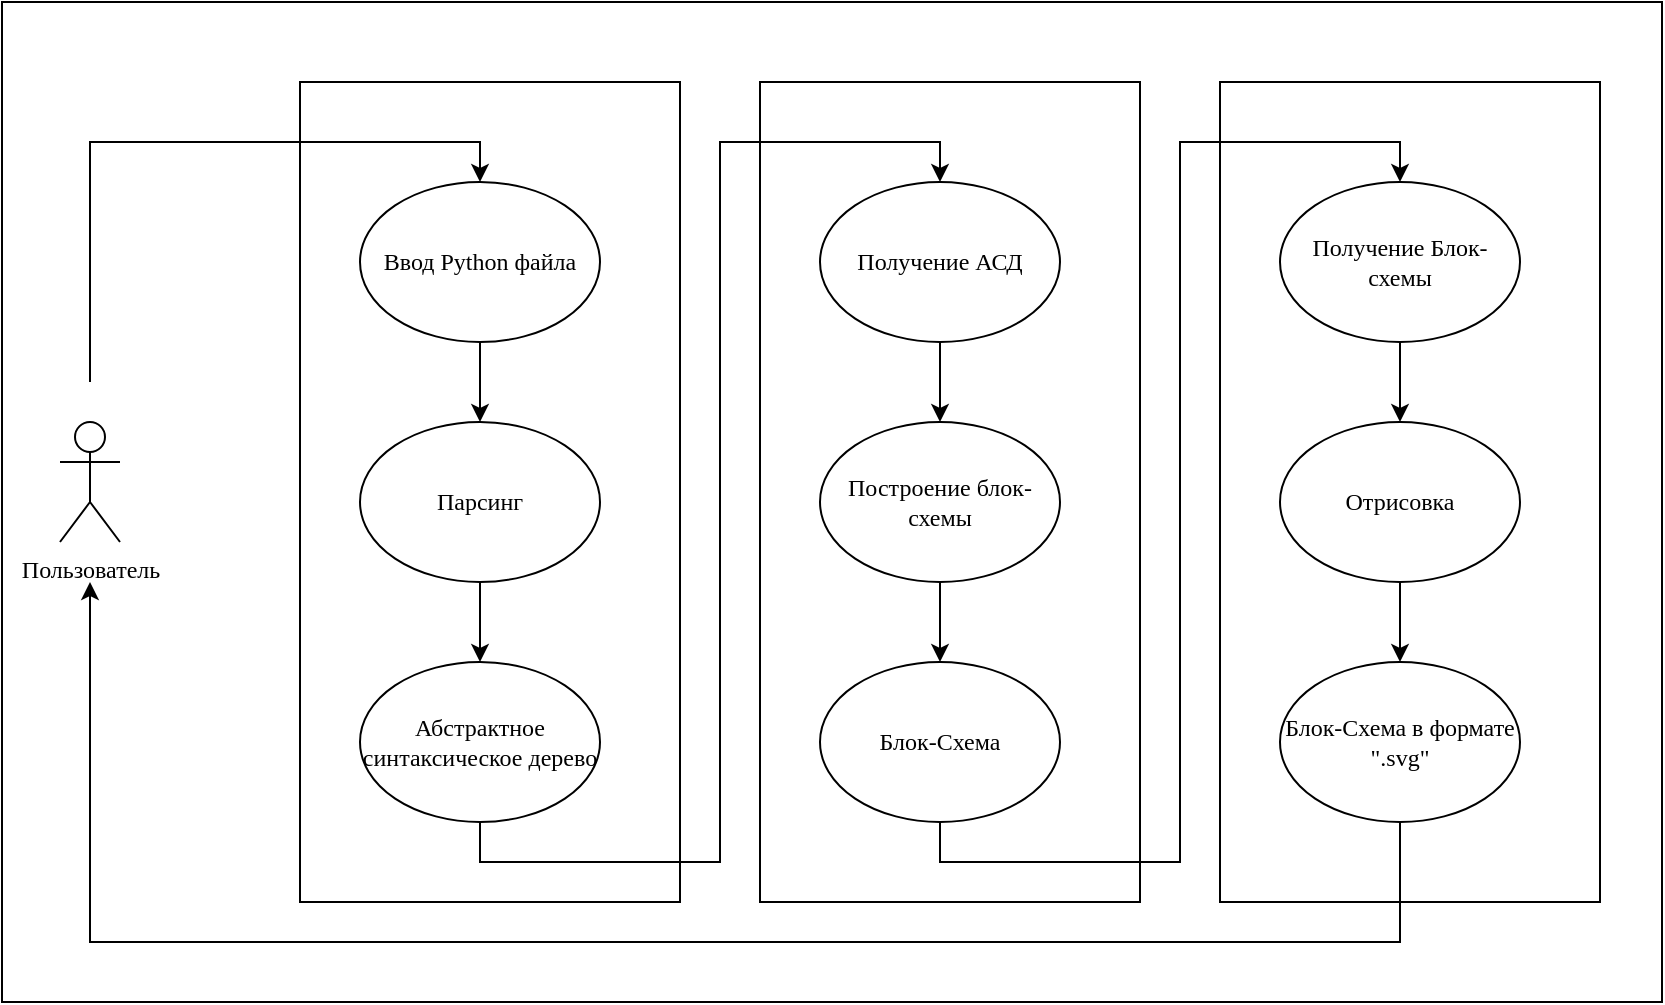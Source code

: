 <mxfile version="13.3.0" type="device"><diagram id="qH_Mz_7i-JITQIIyQpIC" name="Page-1"><mxGraphModel dx="981" dy="512" grid="1" gridSize="10" guides="1" tooltips="1" connect="1" arrows="1" fold="1" page="1" pageScale="1" pageWidth="827" pageHeight="1169" math="0" shadow="0"><root><mxCell id="0"/><mxCell id="1" parent="0"/><mxCell id="Awc5FEAqzyaanJR0h7KY-30" value="" style="rounded=0;whiteSpace=wrap;html=1;fontFamily=Times New Roman;" vertex="1" parent="1"><mxGeometry y="100" width="830" height="500" as="geometry"/></mxCell><mxCell id="Awc5FEAqzyaanJR0h7KY-9" value="" style="rounded=0;whiteSpace=wrap;html=1;fontFamily=Times New Roman;" vertex="1" parent="1"><mxGeometry x="379" y="140" width="190" height="410" as="geometry"/></mxCell><mxCell id="Awc5FEAqzyaanJR0h7KY-13" value="" style="rounded=0;whiteSpace=wrap;html=1;fontFamily=Times New Roman;" vertex="1" parent="1"><mxGeometry x="609" y="140" width="190" height="410" as="geometry"/></mxCell><mxCell id="Awc5FEAqzyaanJR0h7KY-1" value="" style="rounded=0;whiteSpace=wrap;html=1;fontFamily=Times New Roman;" vertex="1" parent="1"><mxGeometry x="149" y="140" width="190" height="410" as="geometry"/></mxCell><mxCell id="Awc5FEAqzyaanJR0h7KY-17" style="edgeStyle=orthogonalEdgeStyle;rounded=0;orthogonalLoop=1;jettySize=auto;html=1;fontFamily=Times New Roman;entryX=0.5;entryY=0;entryDx=0;entryDy=0;" edge="1" parent="1" target="Awc5FEAqzyaanJR0h7KY-2"><mxGeometry relative="1" as="geometry"><mxPoint x="44.0" y="117.931" as="targetPoint"/><mxPoint x="44" y="290" as="sourcePoint"/><Array as="points"><mxPoint x="44" y="170"/><mxPoint x="239" y="170"/></Array></mxGeometry></mxCell><mxCell id="h0e8aEw9kInXSz95AonA-1" value="&lt;div&gt;Пользователь&lt;/div&gt;" style="shape=umlActor;verticalLabelPosition=bottom;labelBackgroundColor=#ffffff;verticalAlign=top;html=1;outlineConnect=0;fontFamily=Times New Roman;" parent="1" vertex="1"><mxGeometry x="29" y="310" width="30" height="60" as="geometry"/></mxCell><mxCell id="Awc5FEAqzyaanJR0h7KY-18" style="edgeStyle=orthogonalEdgeStyle;rounded=0;orthogonalLoop=1;jettySize=auto;html=1;entryX=0.5;entryY=0;entryDx=0;entryDy=0;fontFamily=Times New Roman;" edge="1" parent="1" source="Awc5FEAqzyaanJR0h7KY-2" target="Awc5FEAqzyaanJR0h7KY-3"><mxGeometry relative="1" as="geometry"/></mxCell><mxCell id="Awc5FEAqzyaanJR0h7KY-2" value="&lt;font&gt;Ввод Python файла&lt;/font&gt;" style="ellipse;whiteSpace=wrap;html=1;fontFamily=Times New Roman;" vertex="1" parent="1"><mxGeometry x="179" y="190" width="120" height="80" as="geometry"/></mxCell><mxCell id="Awc5FEAqzyaanJR0h7KY-19" style="edgeStyle=orthogonalEdgeStyle;rounded=0;orthogonalLoop=1;jettySize=auto;html=1;fontFamily=Times New Roman;" edge="1" parent="1" source="Awc5FEAqzyaanJR0h7KY-3" target="Awc5FEAqzyaanJR0h7KY-4"><mxGeometry relative="1" as="geometry"/></mxCell><mxCell id="Awc5FEAqzyaanJR0h7KY-3" value="Парсинг" style="ellipse;whiteSpace=wrap;html=1;fontFamily=Times New Roman;" vertex="1" parent="1"><mxGeometry x="179" y="310" width="120" height="80" as="geometry"/></mxCell><mxCell id="Awc5FEAqzyaanJR0h7KY-21" style="edgeStyle=orthogonalEdgeStyle;rounded=0;orthogonalLoop=1;jettySize=auto;html=1;entryX=0.5;entryY=0;entryDx=0;entryDy=0;fontFamily=Times New Roman;exitX=0.5;exitY=1;exitDx=0;exitDy=0;" edge="1" parent="1" source="Awc5FEAqzyaanJR0h7KY-4" target="Awc5FEAqzyaanJR0h7KY-10"><mxGeometry relative="1" as="geometry"><Array as="points"><mxPoint x="239" y="530"/><mxPoint x="359" y="530"/><mxPoint x="359" y="170"/><mxPoint x="469" y="170"/></Array></mxGeometry></mxCell><mxCell id="Awc5FEAqzyaanJR0h7KY-4" value="&lt;span&gt;Абстрактное синтаксическое дерево&lt;/span&gt;" style="ellipse;whiteSpace=wrap;html=1;fontFamily=Times New Roman;" vertex="1" parent="1"><mxGeometry x="179" y="430" width="120" height="80" as="geometry"/></mxCell><mxCell id="Awc5FEAqzyaanJR0h7KY-22" style="edgeStyle=orthogonalEdgeStyle;rounded=0;orthogonalLoop=1;jettySize=auto;html=1;fontFamily=Times New Roman;" edge="1" parent="1" source="Awc5FEAqzyaanJR0h7KY-10" target="Awc5FEAqzyaanJR0h7KY-11"><mxGeometry relative="1" as="geometry"/></mxCell><mxCell id="Awc5FEAqzyaanJR0h7KY-10" value="Получение АСД" style="ellipse;whiteSpace=wrap;html=1;fontFamily=Times New Roman;" vertex="1" parent="1"><mxGeometry x="409" y="190" width="120" height="80" as="geometry"/></mxCell><mxCell id="Awc5FEAqzyaanJR0h7KY-23" style="edgeStyle=orthogonalEdgeStyle;rounded=0;orthogonalLoop=1;jettySize=auto;html=1;fontFamily=Times New Roman;" edge="1" parent="1" source="Awc5FEAqzyaanJR0h7KY-11" target="Awc5FEAqzyaanJR0h7KY-12"><mxGeometry relative="1" as="geometry"/></mxCell><mxCell id="Awc5FEAqzyaanJR0h7KY-11" value="Построение блок-схемы" style="ellipse;whiteSpace=wrap;html=1;fontFamily=Times New Roman;" vertex="1" parent="1"><mxGeometry x="409" y="310" width="120" height="80" as="geometry"/></mxCell><mxCell id="Awc5FEAqzyaanJR0h7KY-24" style="edgeStyle=orthogonalEdgeStyle;rounded=0;orthogonalLoop=1;jettySize=auto;html=1;entryX=0.5;entryY=0;entryDx=0;entryDy=0;fontFamily=Times New Roman;exitX=0.5;exitY=1;exitDx=0;exitDy=0;" edge="1" parent="1" source="Awc5FEAqzyaanJR0h7KY-12" target="Awc5FEAqzyaanJR0h7KY-14"><mxGeometry relative="1" as="geometry"><Array as="points"><mxPoint x="469" y="530"/><mxPoint x="589" y="530"/><mxPoint x="589" y="170"/><mxPoint x="699" y="170"/></Array></mxGeometry></mxCell><mxCell id="Awc5FEAqzyaanJR0h7KY-12" value="Блок-Схема" style="ellipse;whiteSpace=wrap;html=1;fontFamily=Times New Roman;" vertex="1" parent="1"><mxGeometry x="409" y="430" width="120" height="80" as="geometry"/></mxCell><mxCell id="Awc5FEAqzyaanJR0h7KY-26" style="edgeStyle=orthogonalEdgeStyle;rounded=0;orthogonalLoop=1;jettySize=auto;html=1;fontFamily=Times New Roman;" edge="1" parent="1" source="Awc5FEAqzyaanJR0h7KY-14" target="Awc5FEAqzyaanJR0h7KY-15"><mxGeometry relative="1" as="geometry"/></mxCell><mxCell id="Awc5FEAqzyaanJR0h7KY-14" value="Получение Блок-схемы" style="ellipse;whiteSpace=wrap;html=1;fontFamily=Times New Roman;" vertex="1" parent="1"><mxGeometry x="639" y="190" width="120" height="80" as="geometry"/></mxCell><mxCell id="Awc5FEAqzyaanJR0h7KY-28" style="edgeStyle=orthogonalEdgeStyle;rounded=0;orthogonalLoop=1;jettySize=auto;html=1;entryX=0.5;entryY=0;entryDx=0;entryDy=0;fontFamily=Times New Roman;" edge="1" parent="1" source="Awc5FEAqzyaanJR0h7KY-15" target="Awc5FEAqzyaanJR0h7KY-16"><mxGeometry relative="1" as="geometry"/></mxCell><mxCell id="Awc5FEAqzyaanJR0h7KY-15" value="Отрисовка" style="ellipse;whiteSpace=wrap;html=1;fontFamily=Times New Roman;" vertex="1" parent="1"><mxGeometry x="639" y="310" width="120" height="80" as="geometry"/></mxCell><mxCell id="Awc5FEAqzyaanJR0h7KY-29" style="edgeStyle=orthogonalEdgeStyle;rounded=0;orthogonalLoop=1;jettySize=auto;html=1;fontFamily=Times New Roman;exitX=0.5;exitY=1;exitDx=0;exitDy=0;" edge="1" parent="1" source="Awc5FEAqzyaanJR0h7KY-16"><mxGeometry relative="1" as="geometry"><mxPoint x="44" y="390" as="targetPoint"/><Array as="points"><mxPoint x="699" y="570"/><mxPoint x="44" y="570"/></Array></mxGeometry></mxCell><mxCell id="Awc5FEAqzyaanJR0h7KY-16" value="Блок-Схема в формате &quot;.svg&quot;" style="ellipse;whiteSpace=wrap;html=1;fontFamily=Times New Roman;" vertex="1" parent="1"><mxGeometry x="639" y="430" width="120" height="80" as="geometry"/></mxCell></root></mxGraphModel></diagram></mxfile>